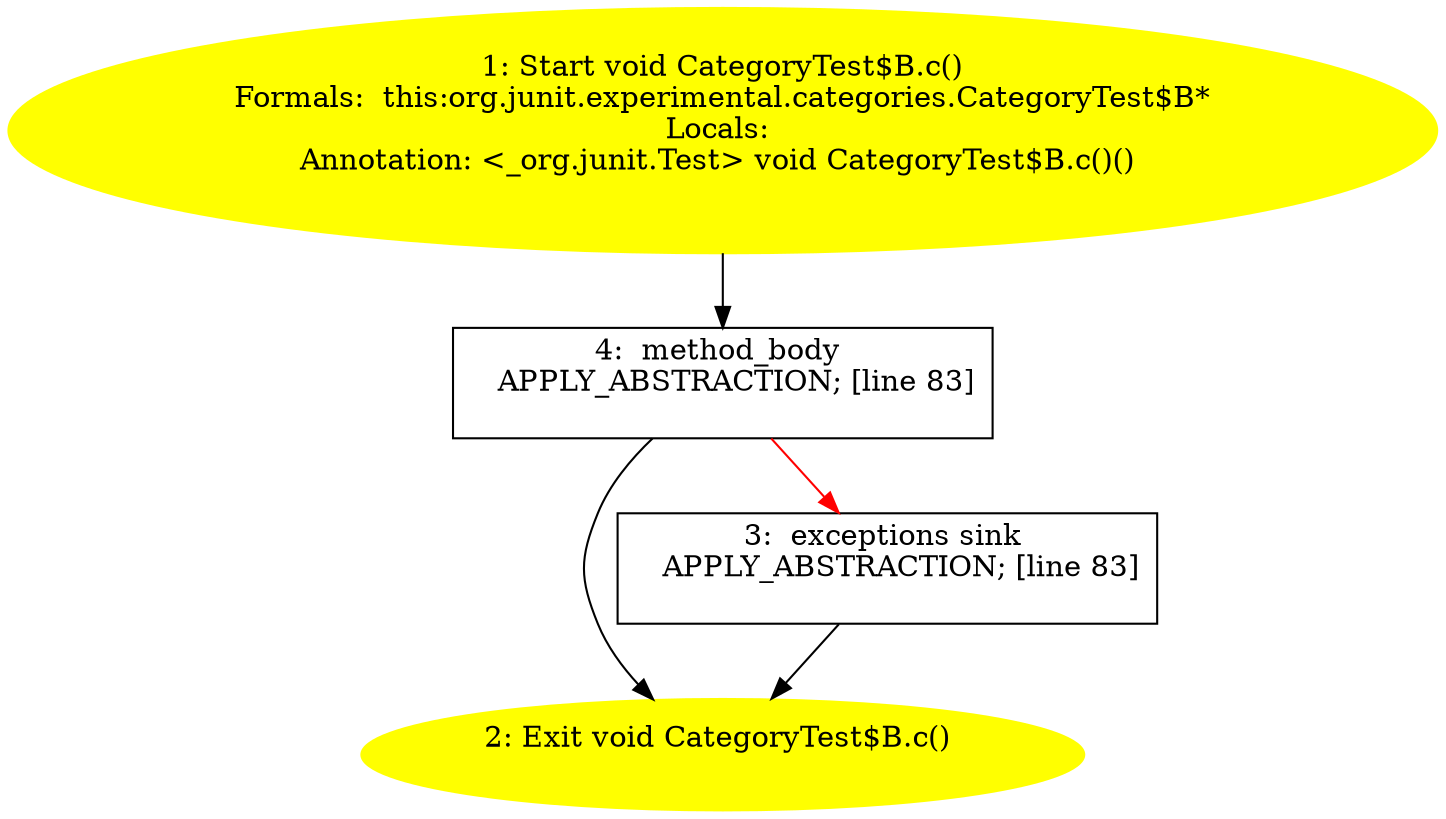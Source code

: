 /* @generated */
digraph cfg {
"org.junit.experimental.categories.CategoryTest$B.c():void.e2f2565374075f0b040dc09ffe3cb48e_1" [label="1: Start void CategoryTest$B.c()\nFormals:  this:org.junit.experimental.categories.CategoryTest$B*\nLocals: \nAnnotation: <_org.junit.Test> void CategoryTest$B.c()() \n  " color=yellow style=filled]
	

	 "org.junit.experimental.categories.CategoryTest$B.c():void.e2f2565374075f0b040dc09ffe3cb48e_1" -> "org.junit.experimental.categories.CategoryTest$B.c():void.e2f2565374075f0b040dc09ffe3cb48e_4" ;
"org.junit.experimental.categories.CategoryTest$B.c():void.e2f2565374075f0b040dc09ffe3cb48e_2" [label="2: Exit void CategoryTest$B.c() \n  " color=yellow style=filled]
	

"org.junit.experimental.categories.CategoryTest$B.c():void.e2f2565374075f0b040dc09ffe3cb48e_3" [label="3:  exceptions sink \n   APPLY_ABSTRACTION; [line 83]\n " shape="box"]
	

	 "org.junit.experimental.categories.CategoryTest$B.c():void.e2f2565374075f0b040dc09ffe3cb48e_3" -> "org.junit.experimental.categories.CategoryTest$B.c():void.e2f2565374075f0b040dc09ffe3cb48e_2" ;
"org.junit.experimental.categories.CategoryTest$B.c():void.e2f2565374075f0b040dc09ffe3cb48e_4" [label="4:  method_body \n   APPLY_ABSTRACTION; [line 83]\n " shape="box"]
	

	 "org.junit.experimental.categories.CategoryTest$B.c():void.e2f2565374075f0b040dc09ffe3cb48e_4" -> "org.junit.experimental.categories.CategoryTest$B.c():void.e2f2565374075f0b040dc09ffe3cb48e_2" ;
	 "org.junit.experimental.categories.CategoryTest$B.c():void.e2f2565374075f0b040dc09ffe3cb48e_4" -> "org.junit.experimental.categories.CategoryTest$B.c():void.e2f2565374075f0b040dc09ffe3cb48e_3" [color="red" ];
}
